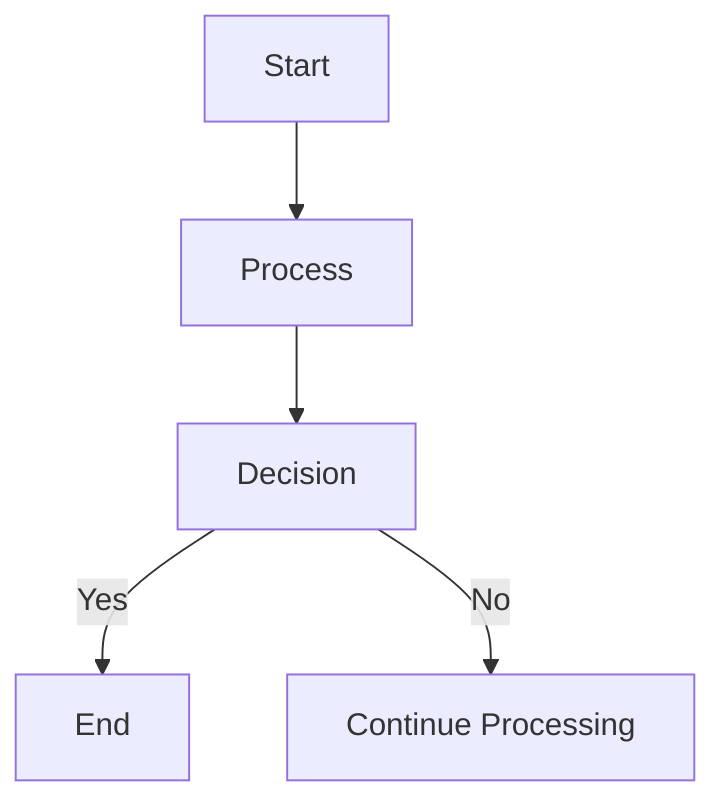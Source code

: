 graph TD;
    A["Start"] --> B["Process"];
    B --> C["Decision"];
    C -->|"Yes"| D["End"];
    C -->|"No"| E["Continue Processing"];